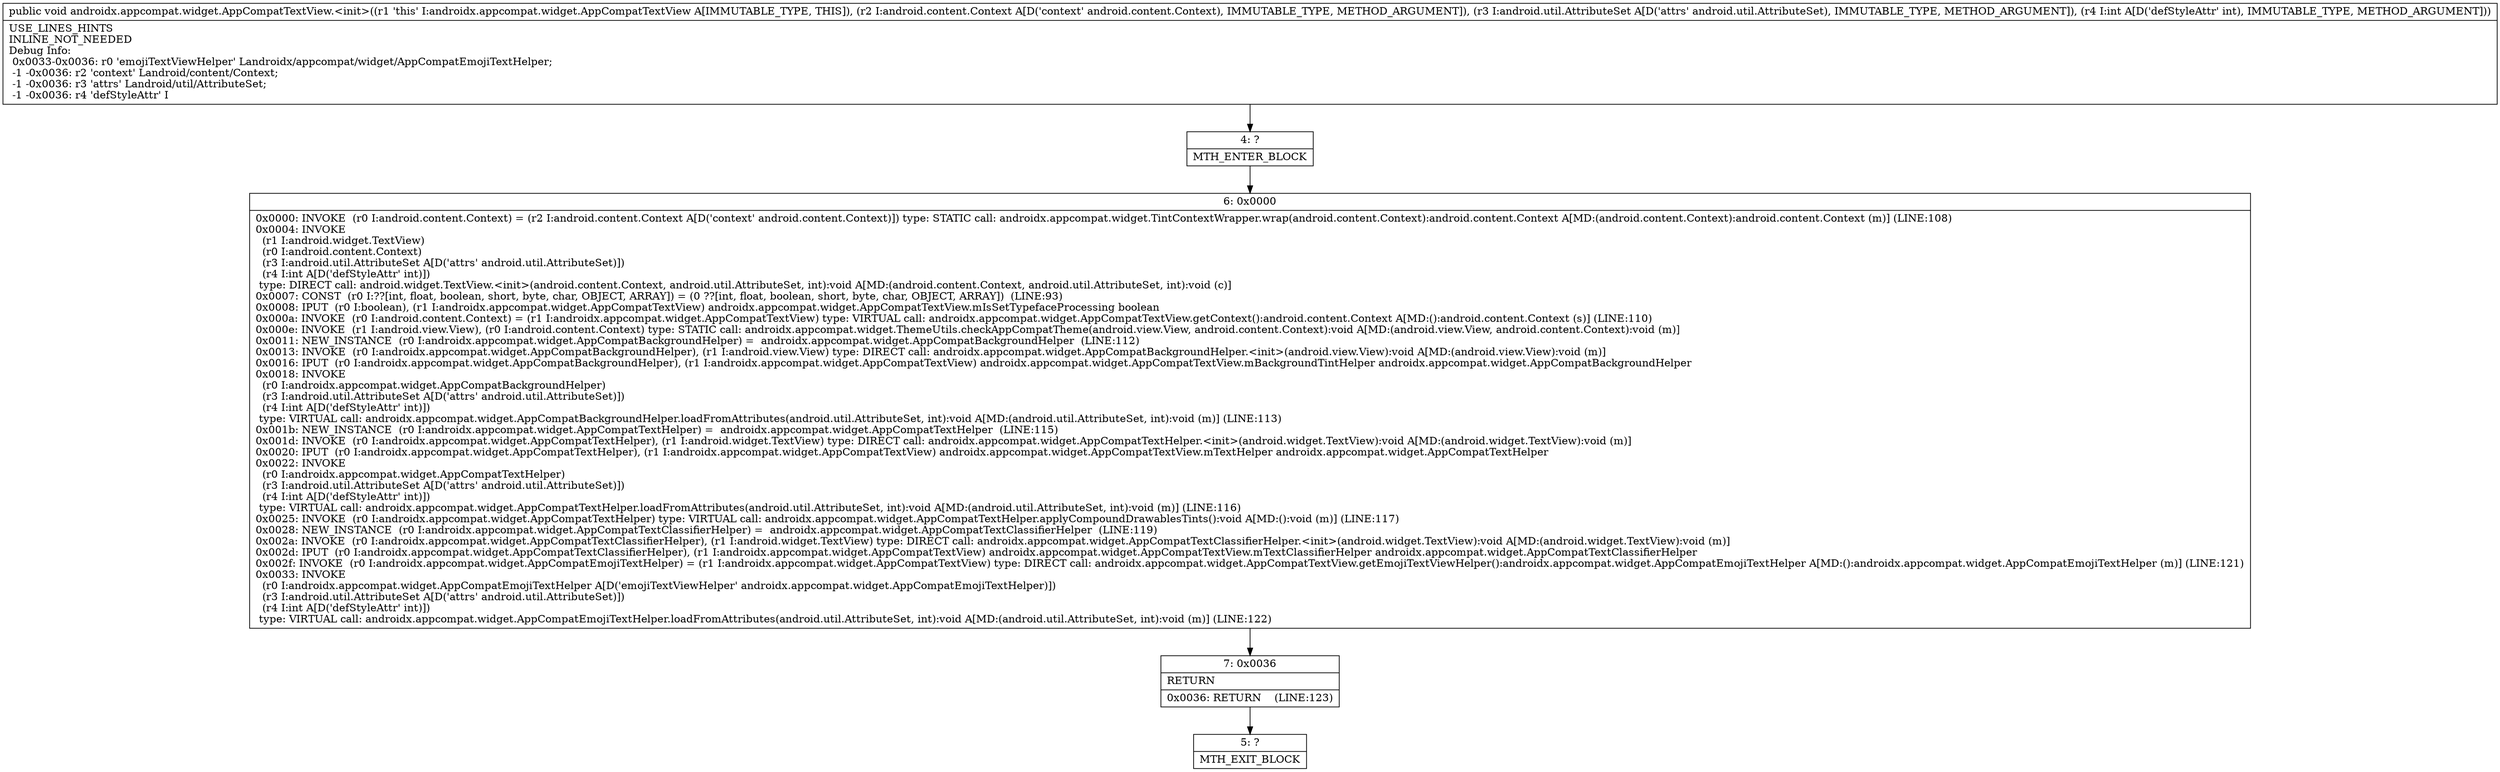 digraph "CFG forandroidx.appcompat.widget.AppCompatTextView.\<init\>(Landroid\/content\/Context;Landroid\/util\/AttributeSet;I)V" {
Node_4 [shape=record,label="{4\:\ ?|MTH_ENTER_BLOCK\l}"];
Node_6 [shape=record,label="{6\:\ 0x0000|0x0000: INVOKE  (r0 I:android.content.Context) = (r2 I:android.content.Context A[D('context' android.content.Context)]) type: STATIC call: androidx.appcompat.widget.TintContextWrapper.wrap(android.content.Context):android.content.Context A[MD:(android.content.Context):android.content.Context (m)] (LINE:108)\l0x0004: INVOKE  \l  (r1 I:android.widget.TextView)\l  (r0 I:android.content.Context)\l  (r3 I:android.util.AttributeSet A[D('attrs' android.util.AttributeSet)])\l  (r4 I:int A[D('defStyleAttr' int)])\l type: DIRECT call: android.widget.TextView.\<init\>(android.content.Context, android.util.AttributeSet, int):void A[MD:(android.content.Context, android.util.AttributeSet, int):void (c)]\l0x0007: CONST  (r0 I:??[int, float, boolean, short, byte, char, OBJECT, ARRAY]) = (0 ??[int, float, boolean, short, byte, char, OBJECT, ARRAY])  (LINE:93)\l0x0008: IPUT  (r0 I:boolean), (r1 I:androidx.appcompat.widget.AppCompatTextView) androidx.appcompat.widget.AppCompatTextView.mIsSetTypefaceProcessing boolean \l0x000a: INVOKE  (r0 I:android.content.Context) = (r1 I:androidx.appcompat.widget.AppCompatTextView) type: VIRTUAL call: androidx.appcompat.widget.AppCompatTextView.getContext():android.content.Context A[MD:():android.content.Context (s)] (LINE:110)\l0x000e: INVOKE  (r1 I:android.view.View), (r0 I:android.content.Context) type: STATIC call: androidx.appcompat.widget.ThemeUtils.checkAppCompatTheme(android.view.View, android.content.Context):void A[MD:(android.view.View, android.content.Context):void (m)]\l0x0011: NEW_INSTANCE  (r0 I:androidx.appcompat.widget.AppCompatBackgroundHelper) =  androidx.appcompat.widget.AppCompatBackgroundHelper  (LINE:112)\l0x0013: INVOKE  (r0 I:androidx.appcompat.widget.AppCompatBackgroundHelper), (r1 I:android.view.View) type: DIRECT call: androidx.appcompat.widget.AppCompatBackgroundHelper.\<init\>(android.view.View):void A[MD:(android.view.View):void (m)]\l0x0016: IPUT  (r0 I:androidx.appcompat.widget.AppCompatBackgroundHelper), (r1 I:androidx.appcompat.widget.AppCompatTextView) androidx.appcompat.widget.AppCompatTextView.mBackgroundTintHelper androidx.appcompat.widget.AppCompatBackgroundHelper \l0x0018: INVOKE  \l  (r0 I:androidx.appcompat.widget.AppCompatBackgroundHelper)\l  (r3 I:android.util.AttributeSet A[D('attrs' android.util.AttributeSet)])\l  (r4 I:int A[D('defStyleAttr' int)])\l type: VIRTUAL call: androidx.appcompat.widget.AppCompatBackgroundHelper.loadFromAttributes(android.util.AttributeSet, int):void A[MD:(android.util.AttributeSet, int):void (m)] (LINE:113)\l0x001b: NEW_INSTANCE  (r0 I:androidx.appcompat.widget.AppCompatTextHelper) =  androidx.appcompat.widget.AppCompatTextHelper  (LINE:115)\l0x001d: INVOKE  (r0 I:androidx.appcompat.widget.AppCompatTextHelper), (r1 I:android.widget.TextView) type: DIRECT call: androidx.appcompat.widget.AppCompatTextHelper.\<init\>(android.widget.TextView):void A[MD:(android.widget.TextView):void (m)]\l0x0020: IPUT  (r0 I:androidx.appcompat.widget.AppCompatTextHelper), (r1 I:androidx.appcompat.widget.AppCompatTextView) androidx.appcompat.widget.AppCompatTextView.mTextHelper androidx.appcompat.widget.AppCompatTextHelper \l0x0022: INVOKE  \l  (r0 I:androidx.appcompat.widget.AppCompatTextHelper)\l  (r3 I:android.util.AttributeSet A[D('attrs' android.util.AttributeSet)])\l  (r4 I:int A[D('defStyleAttr' int)])\l type: VIRTUAL call: androidx.appcompat.widget.AppCompatTextHelper.loadFromAttributes(android.util.AttributeSet, int):void A[MD:(android.util.AttributeSet, int):void (m)] (LINE:116)\l0x0025: INVOKE  (r0 I:androidx.appcompat.widget.AppCompatTextHelper) type: VIRTUAL call: androidx.appcompat.widget.AppCompatTextHelper.applyCompoundDrawablesTints():void A[MD:():void (m)] (LINE:117)\l0x0028: NEW_INSTANCE  (r0 I:androidx.appcompat.widget.AppCompatTextClassifierHelper) =  androidx.appcompat.widget.AppCompatTextClassifierHelper  (LINE:119)\l0x002a: INVOKE  (r0 I:androidx.appcompat.widget.AppCompatTextClassifierHelper), (r1 I:android.widget.TextView) type: DIRECT call: androidx.appcompat.widget.AppCompatTextClassifierHelper.\<init\>(android.widget.TextView):void A[MD:(android.widget.TextView):void (m)]\l0x002d: IPUT  (r0 I:androidx.appcompat.widget.AppCompatTextClassifierHelper), (r1 I:androidx.appcompat.widget.AppCompatTextView) androidx.appcompat.widget.AppCompatTextView.mTextClassifierHelper androidx.appcompat.widget.AppCompatTextClassifierHelper \l0x002f: INVOKE  (r0 I:androidx.appcompat.widget.AppCompatEmojiTextHelper) = (r1 I:androidx.appcompat.widget.AppCompatTextView) type: DIRECT call: androidx.appcompat.widget.AppCompatTextView.getEmojiTextViewHelper():androidx.appcompat.widget.AppCompatEmojiTextHelper A[MD:():androidx.appcompat.widget.AppCompatEmojiTextHelper (m)] (LINE:121)\l0x0033: INVOKE  \l  (r0 I:androidx.appcompat.widget.AppCompatEmojiTextHelper A[D('emojiTextViewHelper' androidx.appcompat.widget.AppCompatEmojiTextHelper)])\l  (r3 I:android.util.AttributeSet A[D('attrs' android.util.AttributeSet)])\l  (r4 I:int A[D('defStyleAttr' int)])\l type: VIRTUAL call: androidx.appcompat.widget.AppCompatEmojiTextHelper.loadFromAttributes(android.util.AttributeSet, int):void A[MD:(android.util.AttributeSet, int):void (m)] (LINE:122)\l}"];
Node_7 [shape=record,label="{7\:\ 0x0036|RETURN\l|0x0036: RETURN    (LINE:123)\l}"];
Node_5 [shape=record,label="{5\:\ ?|MTH_EXIT_BLOCK\l}"];
MethodNode[shape=record,label="{public void androidx.appcompat.widget.AppCompatTextView.\<init\>((r1 'this' I:androidx.appcompat.widget.AppCompatTextView A[IMMUTABLE_TYPE, THIS]), (r2 I:android.content.Context A[D('context' android.content.Context), IMMUTABLE_TYPE, METHOD_ARGUMENT]), (r3 I:android.util.AttributeSet A[D('attrs' android.util.AttributeSet), IMMUTABLE_TYPE, METHOD_ARGUMENT]), (r4 I:int A[D('defStyleAttr' int), IMMUTABLE_TYPE, METHOD_ARGUMENT]))  | USE_LINES_HINTS\lINLINE_NOT_NEEDED\lDebug Info:\l  0x0033\-0x0036: r0 'emojiTextViewHelper' Landroidx\/appcompat\/widget\/AppCompatEmojiTextHelper;\l  \-1 \-0x0036: r2 'context' Landroid\/content\/Context;\l  \-1 \-0x0036: r3 'attrs' Landroid\/util\/AttributeSet;\l  \-1 \-0x0036: r4 'defStyleAttr' I\l}"];
MethodNode -> Node_4;Node_4 -> Node_6;
Node_6 -> Node_7;
Node_7 -> Node_5;
}

